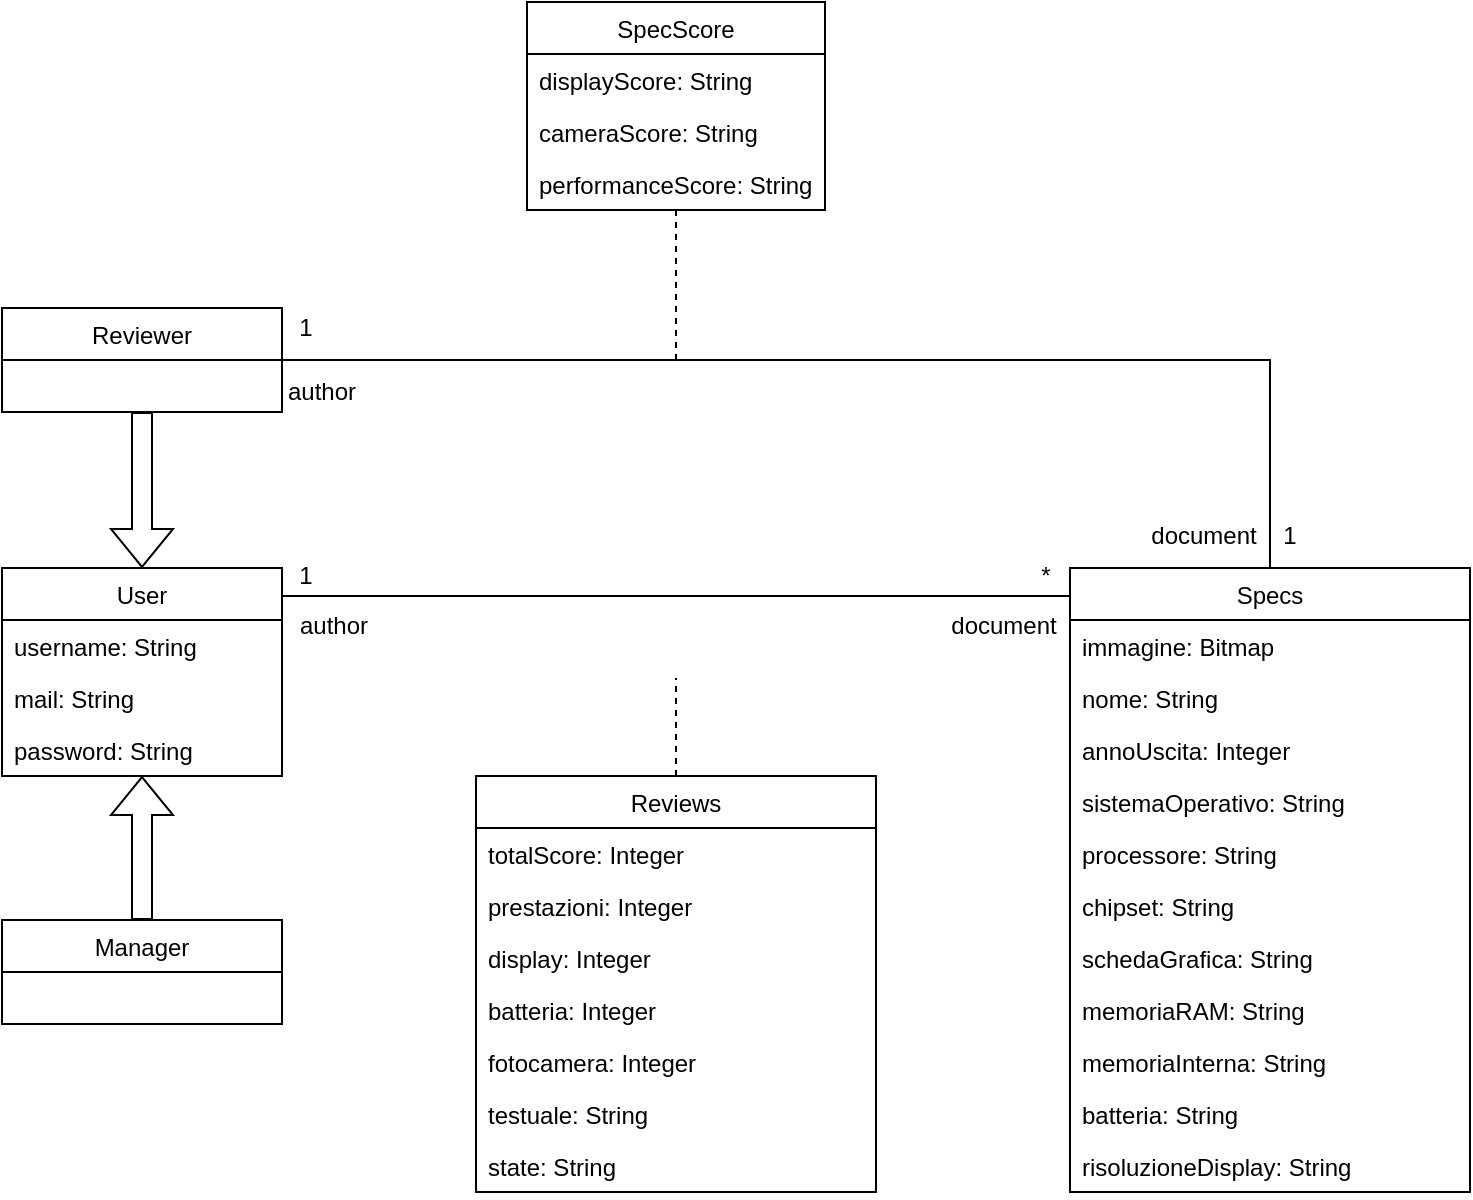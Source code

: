 <mxfile version="13.9.9" type="device"><diagram id="nP0EUK3V4YWFIhPtrHej" name="Page-1"><mxGraphModel dx="1185" dy="1085" grid="0" gridSize="10" guides="1" tooltips="1" connect="1" arrows="1" fold="1" page="0" pageScale="1" pageWidth="827" pageHeight="1169" math="0" shadow="0"><root><mxCell id="0"/><mxCell id="1" parent="0"/><mxCell id="1SizPJQ3pV7BWQvzkPKd-4" value="author" style="text;html=1;strokeColor=none;fillColor=none;align=center;verticalAlign=middle;whiteSpace=wrap;rounded=0;" parent="1" vertex="1"><mxGeometry x="191" y="159" width="40" height="20" as="geometry"/></mxCell><mxCell id="1SizPJQ3pV7BWQvzkPKd-5" value="document" style="text;html=1;strokeColor=none;fillColor=none;align=center;verticalAlign=middle;whiteSpace=wrap;rounded=0;" parent="1" vertex="1"><mxGeometry x="526" y="159" width="40" height="20" as="geometry"/></mxCell><mxCell id="1SizPJQ3pV7BWQvzkPKd-6" value="1" style="text;html=1;strokeColor=none;fillColor=none;align=center;verticalAlign=middle;whiteSpace=wrap;rounded=0;" parent="1" vertex="1"><mxGeometry x="177" y="134" width="40" height="20" as="geometry"/></mxCell><mxCell id="1SizPJQ3pV7BWQvzkPKd-7" value="*" style="text;html=1;strokeColor=none;fillColor=none;align=center;verticalAlign=middle;whiteSpace=wrap;rounded=0;" parent="1" vertex="1"><mxGeometry x="547" y="134" width="40" height="20" as="geometry"/></mxCell><mxCell id="1SizPJQ3pV7BWQvzkPKd-20" value="" style="edgeStyle=orthogonalEdgeStyle;rounded=0;orthogonalLoop=1;jettySize=auto;html=1;endArrow=none;endFill=0;fontSize=12;verticalAlign=bottom;" parent="1" source="1SizPJQ3pV7BWQvzkPKd-8" target="1SizPJQ3pV7BWQvzkPKd-12" edge="1"><mxGeometry relative="1" as="geometry"><Array as="points"><mxPoint x="292" y="154"/><mxPoint x="292" y="154"/></Array></mxGeometry></mxCell><mxCell id="1SizPJQ3pV7BWQvzkPKd-8" value="User" style="swimlane;fontStyle=0;childLayout=stackLayout;horizontal=1;startSize=26;fillColor=none;horizontalStack=0;resizeParent=1;resizeParentMax=0;resizeLast=0;collapsible=1;marginBottom=0;fontSize=12;" parent="1" vertex="1"><mxGeometry x="45" y="140" width="140" height="104" as="geometry"><mxRectangle x="45" y="234" width="52" height="26" as="alternateBounds"/></mxGeometry></mxCell><mxCell id="1SizPJQ3pV7BWQvzkPKd-9" value="username: String" style="text;strokeColor=none;fillColor=none;align=left;verticalAlign=top;spacingLeft=4;spacingRight=4;overflow=hidden;rotatable=0;points=[[0,0.5],[1,0.5]];portConstraint=eastwest;" parent="1SizPJQ3pV7BWQvzkPKd-8" vertex="1"><mxGeometry y="26" width="140" height="26" as="geometry"/></mxCell><mxCell id="1SizPJQ3pV7BWQvzkPKd-10" value="mail: String" style="text;strokeColor=none;fillColor=none;align=left;verticalAlign=top;spacingLeft=4;spacingRight=4;overflow=hidden;rotatable=0;points=[[0,0.5],[1,0.5]];portConstraint=eastwest;" parent="1SizPJQ3pV7BWQvzkPKd-8" vertex="1"><mxGeometry y="52" width="140" height="26" as="geometry"/></mxCell><mxCell id="1SizPJQ3pV7BWQvzkPKd-11" value="password: String" style="text;strokeColor=none;fillColor=none;align=left;verticalAlign=top;spacingLeft=4;spacingRight=4;overflow=hidden;rotatable=0;points=[[0,0.5],[1,0.5]];portConstraint=eastwest;" parent="1SizPJQ3pV7BWQvzkPKd-8" vertex="1"><mxGeometry y="78" width="140" height="26" as="geometry"/></mxCell><mxCell id="1SizPJQ3pV7BWQvzkPKd-12" value="Specs" style="swimlane;fontStyle=0;childLayout=stackLayout;horizontal=1;startSize=26;fillColor=none;horizontalStack=0;resizeParent=1;resizeParentMax=0;resizeLast=0;collapsible=1;marginBottom=0;fontSize=12;" parent="1" vertex="1"><mxGeometry x="579" y="140" width="200" height="312" as="geometry"><mxRectangle x="45" y="234" width="52" height="26" as="alternateBounds"/></mxGeometry></mxCell><mxCell id="1SizPJQ3pV7BWQvzkPKd-13" value="immagine: Bitmap" style="text;strokeColor=none;fillColor=none;align=left;verticalAlign=top;spacingLeft=4;spacingRight=4;overflow=hidden;rotatable=0;points=[[0,0.5],[1,0.5]];portConstraint=eastwest;" parent="1SizPJQ3pV7BWQvzkPKd-12" vertex="1"><mxGeometry y="26" width="200" height="26" as="geometry"/></mxCell><mxCell id="1SizPJQ3pV7BWQvzkPKd-14" value="nome: String" style="text;strokeColor=none;fillColor=none;align=left;verticalAlign=top;spacingLeft=4;spacingRight=4;overflow=hidden;rotatable=0;points=[[0,0.5],[1,0.5]];portConstraint=eastwest;" parent="1SizPJQ3pV7BWQvzkPKd-12" vertex="1"><mxGeometry y="52" width="200" height="26" as="geometry"/></mxCell><mxCell id="1SizPJQ3pV7BWQvzkPKd-15" value="annoUscita: Integer" style="text;strokeColor=none;fillColor=none;align=left;verticalAlign=top;spacingLeft=4;spacingRight=4;overflow=hidden;rotatable=0;points=[[0,0.5],[1,0.5]];portConstraint=eastwest;" parent="1SizPJQ3pV7BWQvzkPKd-12" vertex="1"><mxGeometry y="78" width="200" height="26" as="geometry"/></mxCell><mxCell id="1SizPJQ3pV7BWQvzkPKd-17" value="sistemaOperativo: String" style="text;strokeColor=none;fillColor=none;align=left;verticalAlign=top;spacingLeft=4;spacingRight=4;overflow=hidden;rotatable=0;points=[[0,0.5],[1,0.5]];portConstraint=eastwest;fontSize=12;" parent="1SizPJQ3pV7BWQvzkPKd-12" vertex="1"><mxGeometry y="104" width="200" height="26" as="geometry"/></mxCell><mxCell id="1SizPJQ3pV7BWQvzkPKd-18" value="processore: String" style="text;strokeColor=none;fillColor=none;align=left;verticalAlign=top;spacingLeft=4;spacingRight=4;overflow=hidden;rotatable=0;points=[[0,0.5],[1,0.5]];portConstraint=eastwest;fontSize=12;" parent="1SizPJQ3pV7BWQvzkPKd-12" vertex="1"><mxGeometry y="130" width="200" height="26" as="geometry"/></mxCell><mxCell id="1SizPJQ3pV7BWQvzkPKd-19" value="chipset: String" style="text;strokeColor=none;fillColor=none;align=left;verticalAlign=top;spacingLeft=4;spacingRight=4;overflow=hidden;rotatable=0;points=[[0,0.5],[1,0.5]];portConstraint=eastwest;fontSize=12;" parent="1SizPJQ3pV7BWQvzkPKd-12" vertex="1"><mxGeometry y="156" width="200" height="26" as="geometry"/></mxCell><mxCell id="O2j5BQriuXbhQpsweW6N-11" value="schedaGrafica: String" style="text;strokeColor=none;fillColor=none;align=left;verticalAlign=top;spacingLeft=4;spacingRight=4;overflow=hidden;rotatable=0;points=[[0,0.5],[1,0.5]];portConstraint=eastwest;" parent="1SizPJQ3pV7BWQvzkPKd-12" vertex="1"><mxGeometry y="182" width="200" height="26" as="geometry"/></mxCell><mxCell id="O2j5BQriuXbhQpsweW6N-12" value="memoriaRAM: String" style="text;strokeColor=none;fillColor=none;align=left;verticalAlign=top;spacingLeft=4;spacingRight=4;overflow=hidden;rotatable=0;points=[[0,0.5],[1,0.5]];portConstraint=eastwest;" parent="1SizPJQ3pV7BWQvzkPKd-12" vertex="1"><mxGeometry y="208" width="200" height="26" as="geometry"/></mxCell><mxCell id="O2j5BQriuXbhQpsweW6N-13" value="memoriaInterna: String" style="text;strokeColor=none;fillColor=none;align=left;verticalAlign=top;spacingLeft=4;spacingRight=4;overflow=hidden;rotatable=0;points=[[0,0.5],[1,0.5]];portConstraint=eastwest;" parent="1SizPJQ3pV7BWQvzkPKd-12" vertex="1"><mxGeometry y="234" width="200" height="26" as="geometry"/></mxCell><mxCell id="O2j5BQriuXbhQpsweW6N-14" value="batteria: String" style="text;strokeColor=none;fillColor=none;align=left;verticalAlign=top;spacingLeft=4;spacingRight=4;overflow=hidden;rotatable=0;points=[[0,0.5],[1,0.5]];portConstraint=eastwest;" parent="1SizPJQ3pV7BWQvzkPKd-12" vertex="1"><mxGeometry y="260" width="200" height="26" as="geometry"/></mxCell><mxCell id="O2j5BQriuXbhQpsweW6N-15" value="risoluzioneDisplay: String" style="text;strokeColor=none;fillColor=none;align=left;verticalAlign=top;spacingLeft=4;spacingRight=4;overflow=hidden;rotatable=0;points=[[0,0.5],[1,0.5]];portConstraint=eastwest;" parent="1SizPJQ3pV7BWQvzkPKd-12" vertex="1"><mxGeometry y="286" width="200" height="26" as="geometry"/></mxCell><mxCell id="eh8GhftJr-R1ufPTrM9W-25" style="edgeStyle=orthogonalEdgeStyle;rounded=0;orthogonalLoop=1;jettySize=auto;html=1;dashed=1;endArrow=none;endFill=0;" edge="1" parent="1" source="O2j5BQriuXbhQpsweW6N-3"><mxGeometry relative="1" as="geometry"><mxPoint x="382" y="195" as="targetPoint"/></mxGeometry></mxCell><mxCell id="O2j5BQriuXbhQpsweW6N-3" value="Reviews" style="swimlane;fontStyle=0;childLayout=stackLayout;horizontal=1;startSize=26;fillColor=none;horizontalStack=0;resizeParent=1;resizeParentMax=0;resizeLast=0;collapsible=1;marginBottom=0;fontSize=12;" parent="1" vertex="1"><mxGeometry x="282" y="244" width="200" height="208" as="geometry"><mxRectangle x="282" y="244" width="52" height="26" as="alternateBounds"/></mxGeometry></mxCell><mxCell id="O2j5BQriuXbhQpsweW6N-4" value="totalScore: Integer" style="text;strokeColor=none;fillColor=none;align=left;verticalAlign=top;spacingLeft=4;spacingRight=4;overflow=hidden;rotatable=0;points=[[0,0.5],[1,0.5]];portConstraint=eastwest;" parent="O2j5BQriuXbhQpsweW6N-3" vertex="1"><mxGeometry y="26" width="200" height="26" as="geometry"/></mxCell><mxCell id="O2j5BQriuXbhQpsweW6N-5" value="prestazioni: Integer" style="text;strokeColor=none;fillColor=none;align=left;verticalAlign=top;spacingLeft=4;spacingRight=4;overflow=hidden;rotatable=0;points=[[0,0.5],[1,0.5]];portConstraint=eastwest;" parent="O2j5BQriuXbhQpsweW6N-3" vertex="1"><mxGeometry y="52" width="200" height="26" as="geometry"/></mxCell><mxCell id="O2j5BQriuXbhQpsweW6N-6" value="display: Integer" style="text;strokeColor=none;fillColor=none;align=left;verticalAlign=top;spacingLeft=4;spacingRight=4;overflow=hidden;rotatable=0;points=[[0,0.5],[1,0.5]];portConstraint=eastwest;" parent="O2j5BQriuXbhQpsweW6N-3" vertex="1"><mxGeometry y="78" width="200" height="26" as="geometry"/></mxCell><mxCell id="O2j5BQriuXbhQpsweW6N-7" value="batteria: Integer" style="text;strokeColor=none;fillColor=none;align=left;verticalAlign=top;spacingLeft=4;spacingRight=4;overflow=hidden;rotatable=0;points=[[0,0.5],[1,0.5]];portConstraint=eastwest;fontSize=12;" parent="O2j5BQriuXbhQpsweW6N-3" vertex="1"><mxGeometry y="104" width="200" height="26" as="geometry"/></mxCell><mxCell id="O2j5BQriuXbhQpsweW6N-8" value="fotocamera: Integer" style="text;strokeColor=none;fillColor=none;align=left;verticalAlign=top;spacingLeft=4;spacingRight=4;overflow=hidden;rotatable=0;points=[[0,0.5],[1,0.5]];portConstraint=eastwest;fontSize=12;" parent="O2j5BQriuXbhQpsweW6N-3" vertex="1"><mxGeometry y="130" width="200" height="26" as="geometry"/></mxCell><mxCell id="O2j5BQriuXbhQpsweW6N-9" value="testuale: String" style="text;strokeColor=none;fillColor=none;align=left;verticalAlign=top;spacingLeft=4;spacingRight=4;overflow=hidden;rotatable=0;points=[[0,0.5],[1,0.5]];portConstraint=eastwest;fontSize=12;" parent="O2j5BQriuXbhQpsweW6N-3" vertex="1"><mxGeometry y="156" width="200" height="26" as="geometry"/></mxCell><mxCell id="bI8OlX7LDK2gPJOOMlYE-1" value="state: String" style="text;strokeColor=none;fillColor=none;align=left;verticalAlign=top;spacingLeft=4;spacingRight=4;overflow=hidden;rotatable=0;points=[[0,0.5],[1,0.5]];portConstraint=eastwest;" parent="O2j5BQriuXbhQpsweW6N-3" vertex="1"><mxGeometry y="182" width="200" height="26" as="geometry"/></mxCell><mxCell id="eh8GhftJr-R1ufPTrM9W-13" style="edgeStyle=orthogonalEdgeStyle;shape=flexArrow;rounded=0;orthogonalLoop=1;jettySize=auto;html=1;entryX=0.5;entryY=1;entryDx=0;entryDy=0;" edge="1" parent="1" source="eh8GhftJr-R1ufPTrM9W-3" target="1SizPJQ3pV7BWQvzkPKd-8"><mxGeometry relative="1" as="geometry"/></mxCell><mxCell id="eh8GhftJr-R1ufPTrM9W-3" value="Manager" style="swimlane;fontStyle=0;childLayout=stackLayout;horizontal=1;startSize=26;fillColor=none;horizontalStack=0;resizeParent=1;resizeParentMax=0;resizeLast=0;collapsible=1;marginBottom=0;fontSize=12;" vertex="1" parent="1"><mxGeometry x="45" y="316" width="140" height="52" as="geometry"><mxRectangle x="45" y="234" width="52" height="26" as="alternateBounds"/></mxGeometry></mxCell><mxCell id="eh8GhftJr-R1ufPTrM9W-14" style="edgeStyle=orthogonalEdgeStyle;shape=flexArrow;rounded=0;orthogonalLoop=1;jettySize=auto;html=1;entryX=0.5;entryY=0;entryDx=0;entryDy=0;" edge="1" parent="1" source="eh8GhftJr-R1ufPTrM9W-7" target="1SizPJQ3pV7BWQvzkPKd-8"><mxGeometry relative="1" as="geometry"/></mxCell><mxCell id="eh8GhftJr-R1ufPTrM9W-15" style="edgeStyle=orthogonalEdgeStyle;rounded=0;orthogonalLoop=1;jettySize=auto;html=1;entryX=0.5;entryY=0;entryDx=0;entryDy=0;endArrow=none;endFill=0;" edge="1" parent="1" source="eh8GhftJr-R1ufPTrM9W-7" target="1SizPJQ3pV7BWQvzkPKd-12"><mxGeometry relative="1" as="geometry"/></mxCell><mxCell id="eh8GhftJr-R1ufPTrM9W-7" value="Reviewer" style="swimlane;fontStyle=0;childLayout=stackLayout;horizontal=1;startSize=26;fillColor=none;horizontalStack=0;resizeParent=1;resizeParentMax=0;resizeLast=0;collapsible=1;marginBottom=0;fontSize=12;" vertex="1" parent="1"><mxGeometry x="45" y="10" width="140" height="52" as="geometry"><mxRectangle x="45" y="234" width="52" height="26" as="alternateBounds"/></mxGeometry></mxCell><mxCell id="eh8GhftJr-R1ufPTrM9W-16" value="1" style="text;html=1;strokeColor=none;fillColor=none;align=center;verticalAlign=middle;whiteSpace=wrap;rounded=0;" vertex="1" parent="1"><mxGeometry x="177" y="10" width="40" height="20" as="geometry"/></mxCell><mxCell id="eh8GhftJr-R1ufPTrM9W-17" value="1" style="text;html=1;strokeColor=none;fillColor=none;align=center;verticalAlign=middle;whiteSpace=wrap;rounded=0;" vertex="1" parent="1"><mxGeometry x="669" y="114" width="40" height="20" as="geometry"/></mxCell><mxCell id="eh8GhftJr-R1ufPTrM9W-19" style="edgeStyle=orthogonalEdgeStyle;rounded=0;orthogonalLoop=1;jettySize=auto;html=1;endArrow=none;endFill=0;dashed=1;" edge="1" parent="1" source="eh8GhftJr-R1ufPTrM9W-18"><mxGeometry relative="1" as="geometry"><mxPoint x="382" y="37" as="targetPoint"/></mxGeometry></mxCell><mxCell id="eh8GhftJr-R1ufPTrM9W-18" value="SpecScore" style="swimlane;fontStyle=0;childLayout=stackLayout;horizontal=1;startSize=26;fillColor=none;horizontalStack=0;resizeParent=1;resizeParentMax=0;resizeLast=0;collapsible=1;marginBottom=0;fontSize=12;" vertex="1" parent="1"><mxGeometry x="307.5" y="-143" width="149" height="104" as="geometry"><mxRectangle x="45" y="234" width="52" height="26" as="alternateBounds"/></mxGeometry></mxCell><mxCell id="eh8GhftJr-R1ufPTrM9W-23" value="displayScore: String" style="text;strokeColor=none;fillColor=none;align=left;verticalAlign=top;spacingLeft=4;spacingRight=4;overflow=hidden;rotatable=0;points=[[0,0.5],[1,0.5]];portConstraint=eastwest;" vertex="1" parent="eh8GhftJr-R1ufPTrM9W-18"><mxGeometry y="26" width="149" height="26" as="geometry"/></mxCell><mxCell id="eh8GhftJr-R1ufPTrM9W-22" value="cameraScore: String" style="text;strokeColor=none;fillColor=none;align=left;verticalAlign=top;spacingLeft=4;spacingRight=4;overflow=hidden;rotatable=0;points=[[0,0.5],[1,0.5]];portConstraint=eastwest;" vertex="1" parent="eh8GhftJr-R1ufPTrM9W-18"><mxGeometry y="52" width="149" height="26" as="geometry"/></mxCell><mxCell id="eh8GhftJr-R1ufPTrM9W-24" value="performanceScore: String" style="text;strokeColor=none;fillColor=none;align=left;verticalAlign=top;spacingLeft=4;spacingRight=4;overflow=hidden;rotatable=0;points=[[0,0.5],[1,0.5]];portConstraint=eastwest;" vertex="1" parent="eh8GhftJr-R1ufPTrM9W-18"><mxGeometry y="78" width="149" height="26" as="geometry"/></mxCell><mxCell id="eh8GhftJr-R1ufPTrM9W-20" value="author" style="text;html=1;strokeColor=none;fillColor=none;align=center;verticalAlign=middle;whiteSpace=wrap;rounded=0;" vertex="1" parent="1"><mxGeometry x="185" y="42" width="40" height="20" as="geometry"/></mxCell><mxCell id="eh8GhftJr-R1ufPTrM9W-21" value="document" style="text;html=1;strokeColor=none;fillColor=none;align=center;verticalAlign=middle;whiteSpace=wrap;rounded=0;" vertex="1" parent="1"><mxGeometry x="626" y="114" width="40" height="20" as="geometry"/></mxCell></root></mxGraphModel></diagram></mxfile>
